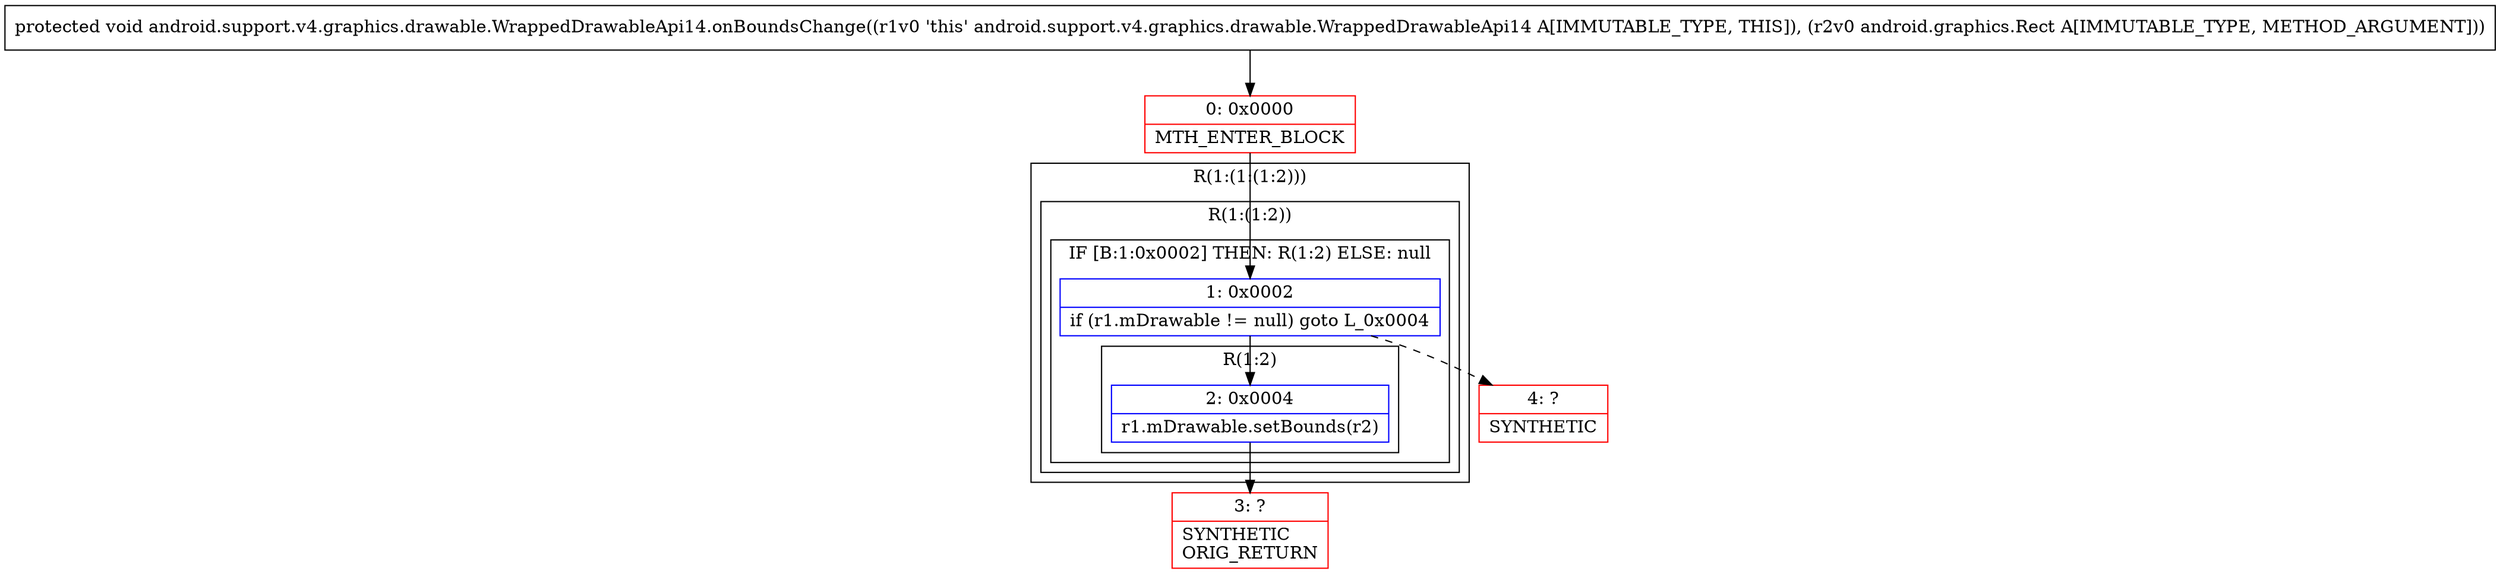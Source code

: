 digraph "CFG forandroid.support.v4.graphics.drawable.WrappedDrawableApi14.onBoundsChange(Landroid\/graphics\/Rect;)V" {
subgraph cluster_Region_955892530 {
label = "R(1:(1:(1:2)))";
node [shape=record,color=blue];
subgraph cluster_Region_1065717301 {
label = "R(1:(1:2))";
node [shape=record,color=blue];
subgraph cluster_IfRegion_75697153 {
label = "IF [B:1:0x0002] THEN: R(1:2) ELSE: null";
node [shape=record,color=blue];
Node_1 [shape=record,label="{1\:\ 0x0002|if (r1.mDrawable != null) goto L_0x0004\l}"];
subgraph cluster_Region_981699251 {
label = "R(1:2)";
node [shape=record,color=blue];
Node_2 [shape=record,label="{2\:\ 0x0004|r1.mDrawable.setBounds(r2)\l}"];
}
}
}
}
Node_0 [shape=record,color=red,label="{0\:\ 0x0000|MTH_ENTER_BLOCK\l}"];
Node_3 [shape=record,color=red,label="{3\:\ ?|SYNTHETIC\lORIG_RETURN\l}"];
Node_4 [shape=record,color=red,label="{4\:\ ?|SYNTHETIC\l}"];
MethodNode[shape=record,label="{protected void android.support.v4.graphics.drawable.WrappedDrawableApi14.onBoundsChange((r1v0 'this' android.support.v4.graphics.drawable.WrappedDrawableApi14 A[IMMUTABLE_TYPE, THIS]), (r2v0 android.graphics.Rect A[IMMUTABLE_TYPE, METHOD_ARGUMENT])) }"];
MethodNode -> Node_0;
Node_1 -> Node_2;
Node_1 -> Node_4[style=dashed];
Node_2 -> Node_3;
Node_0 -> Node_1;
}


